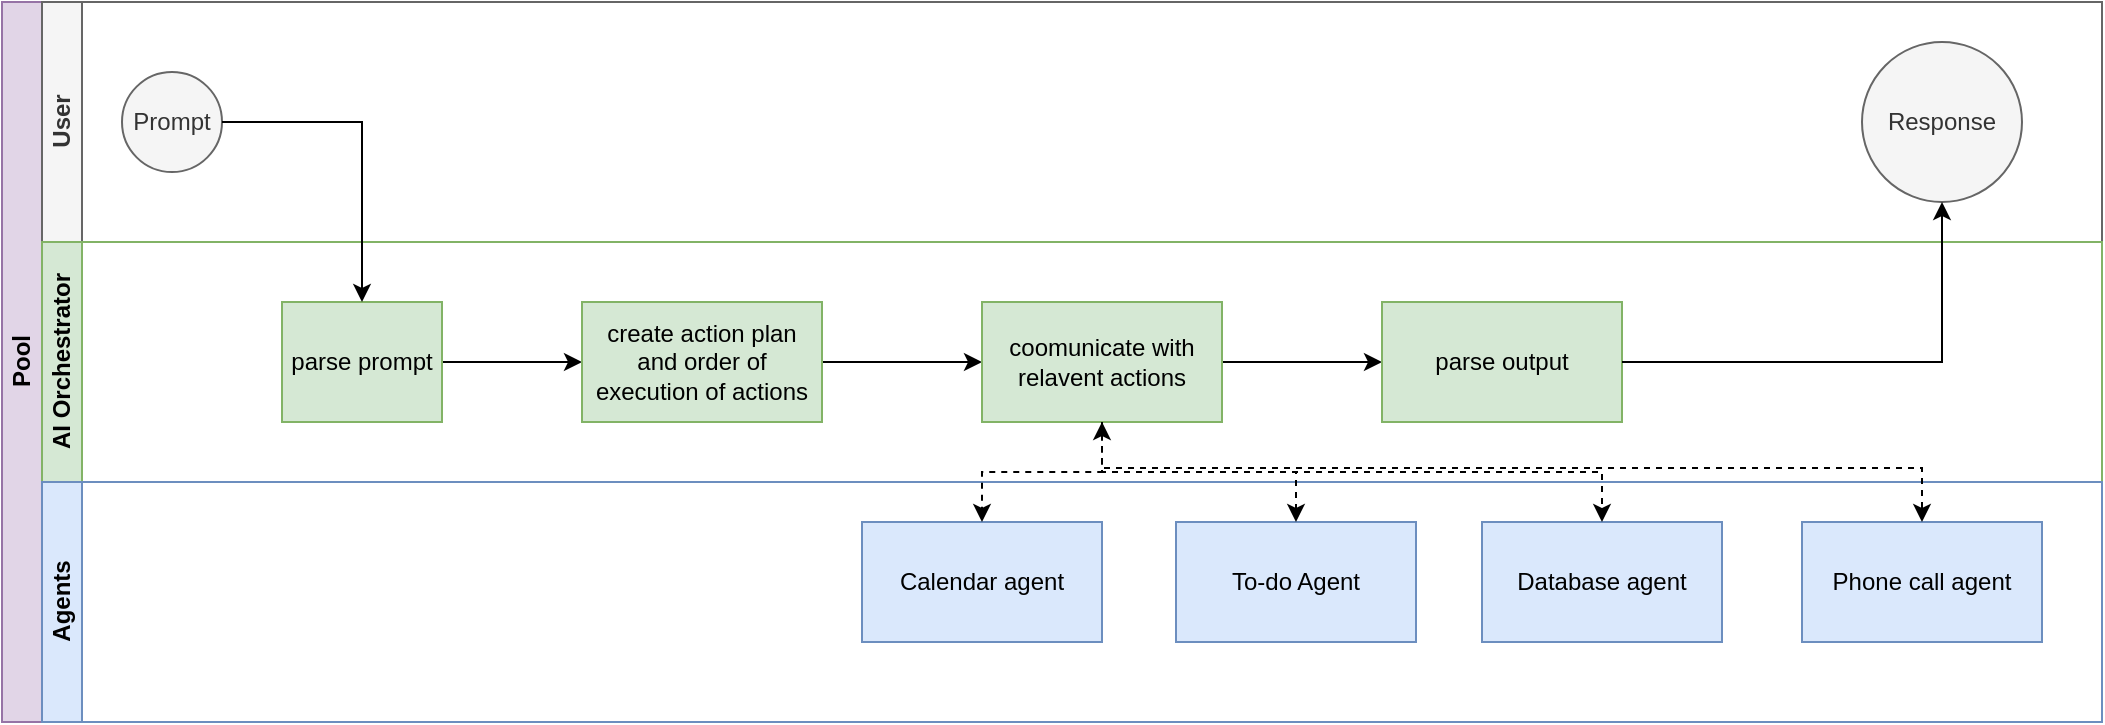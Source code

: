 <mxfile version="24.7.7">
  <diagram id="prtHgNgQTEPvFCAcTncT" name="Page-1">
    <mxGraphModel dx="1327" dy="840" grid="1" gridSize="10" guides="1" tooltips="1" connect="1" arrows="1" fold="1" page="1" pageScale="1" pageWidth="827" pageHeight="1169" math="0" shadow="0">
      <root>
        <mxCell id="0" />
        <mxCell id="1" parent="0" />
        <mxCell id="dNxyNK7c78bLwvsdeMH5-19" value="Pool" style="swimlane;html=1;childLayout=stackLayout;resizeParent=1;resizeParentMax=0;horizontal=0;startSize=20;horizontalStack=0;fillColor=#e1d5e7;strokeColor=#9673a6;" parent="1" vertex="1">
          <mxGeometry x="120" y="117" width="1050" height="360" as="geometry" />
        </mxCell>
        <mxCell id="dNxyNK7c78bLwvsdeMH5-20" value="User" style="swimlane;html=1;startSize=20;horizontal=0;fillColor=#f5f5f5;fontColor=#333333;strokeColor=#666666;" parent="dNxyNK7c78bLwvsdeMH5-19" vertex="1">
          <mxGeometry x="20" width="1030" height="120" as="geometry">
            <mxRectangle x="20" width="430" height="30" as="alternateBounds" />
          </mxGeometry>
        </mxCell>
        <mxCell id="dNxyNK7c78bLwvsdeMH5-23" value="Prompt" style="ellipse;whiteSpace=wrap;html=1;fillColor=#f5f5f5;fontColor=#333333;strokeColor=#666666;" parent="dNxyNK7c78bLwvsdeMH5-20" vertex="1">
          <mxGeometry x="40" y="35" width="50" height="50" as="geometry" />
        </mxCell>
        <mxCell id="1rqqADNqnDAcNqQcyDfe-16" value="Response" style="ellipse;whiteSpace=wrap;html=1;aspect=fixed;fillColor=#f5f5f5;fontColor=#333333;strokeColor=#666666;" vertex="1" parent="dNxyNK7c78bLwvsdeMH5-20">
          <mxGeometry x="910" y="20" width="80" height="80" as="geometry" />
        </mxCell>
        <mxCell id="dNxyNK7c78bLwvsdeMH5-21" value="AI Orchestrator" style="swimlane;html=1;startSize=20;horizontal=0;fillColor=#d5e8d4;strokeColor=#82b366;" parent="dNxyNK7c78bLwvsdeMH5-19" vertex="1">
          <mxGeometry x="20" y="120" width="1030" height="120" as="geometry" />
        </mxCell>
        <mxCell id="dNxyNK7c78bLwvsdeMH5-29" value="" style="edgeStyle=orthogonalEdgeStyle;rounded=0;orthogonalLoop=1;jettySize=auto;html=1;endArrow=classic;endFill=1;entryX=0;entryY=0.5;entryDx=0;entryDy=0;" parent="dNxyNK7c78bLwvsdeMH5-21" source="dNxyNK7c78bLwvsdeMH5-26" target="1rqqADNqnDAcNqQcyDfe-1" edge="1">
          <mxGeometry relative="1" as="geometry">
            <mxPoint x="260" y="60.0" as="targetPoint" />
          </mxGeometry>
        </mxCell>
        <mxCell id="dNxyNK7c78bLwvsdeMH5-26" value="parse prompt" style="rounded=0;whiteSpace=wrap;html=1;fontFamily=Helvetica;fontSize=12;align=center;fillColor=#d5e8d4;strokeColor=#82b366;" parent="dNxyNK7c78bLwvsdeMH5-21" vertex="1">
          <mxGeometry x="120" y="30" width="80" height="60" as="geometry" />
        </mxCell>
        <mxCell id="1rqqADNqnDAcNqQcyDfe-9" value="" style="edgeStyle=orthogonalEdgeStyle;rounded=0;orthogonalLoop=1;jettySize=auto;html=1;" edge="1" parent="dNxyNK7c78bLwvsdeMH5-21" source="1rqqADNqnDAcNqQcyDfe-1" target="1rqqADNqnDAcNqQcyDfe-8">
          <mxGeometry relative="1" as="geometry" />
        </mxCell>
        <mxCell id="1rqqADNqnDAcNqQcyDfe-1" value="create action plan and order of execution of actions" style="rounded=0;whiteSpace=wrap;html=1;fillColor=#d5e8d4;strokeColor=#82b366;" vertex="1" parent="dNxyNK7c78bLwvsdeMH5-21">
          <mxGeometry x="270" y="30" width="120" height="60" as="geometry" />
        </mxCell>
        <mxCell id="1rqqADNqnDAcNqQcyDfe-15" value="" style="edgeStyle=orthogonalEdgeStyle;rounded=0;orthogonalLoop=1;jettySize=auto;html=1;" edge="1" parent="dNxyNK7c78bLwvsdeMH5-21" source="1rqqADNqnDAcNqQcyDfe-8" target="1rqqADNqnDAcNqQcyDfe-14">
          <mxGeometry relative="1" as="geometry" />
        </mxCell>
        <mxCell id="1rqqADNqnDAcNqQcyDfe-8" value="coomunicate with relavent actions" style="rounded=0;whiteSpace=wrap;html=1;fillColor=#d5e8d4;strokeColor=#82b366;" vertex="1" parent="dNxyNK7c78bLwvsdeMH5-21">
          <mxGeometry x="470" y="30" width="120" height="60" as="geometry" />
        </mxCell>
        <mxCell id="1rqqADNqnDAcNqQcyDfe-14" value="parse output" style="rounded=0;whiteSpace=wrap;html=1;fillColor=#d5e8d4;strokeColor=#82b366;" vertex="1" parent="dNxyNK7c78bLwvsdeMH5-21">
          <mxGeometry x="670" y="30" width="120" height="60" as="geometry" />
        </mxCell>
        <mxCell id="dNxyNK7c78bLwvsdeMH5-22" value="Agents" style="swimlane;html=1;startSize=20;horizontal=0;fillColor=#dae8fc;strokeColor=#6c8ebf;" parent="dNxyNK7c78bLwvsdeMH5-19" vertex="1">
          <mxGeometry x="20" y="240" width="1030" height="120" as="geometry" />
        </mxCell>
        <mxCell id="1rqqADNqnDAcNqQcyDfe-7" value="To-do Agent" style="rounded=0;whiteSpace=wrap;html=1;fillColor=#dae8fc;strokeColor=#6c8ebf;" vertex="1" parent="dNxyNK7c78bLwvsdeMH5-22">
          <mxGeometry x="567" y="20" width="120" height="60" as="geometry" />
        </mxCell>
        <mxCell id="1rqqADNqnDAcNqQcyDfe-6" value="Database agent" style="rounded=0;whiteSpace=wrap;html=1;fillColor=#dae8fc;strokeColor=#6c8ebf;" vertex="1" parent="dNxyNK7c78bLwvsdeMH5-22">
          <mxGeometry x="720" y="20" width="120" height="60" as="geometry" />
        </mxCell>
        <mxCell id="dNxyNK7c78bLwvsdeMH5-25" value="" style="edgeStyle=orthogonalEdgeStyle;rounded=0;orthogonalLoop=1;jettySize=auto;html=1;entryX=0.5;entryY=0;entryDx=0;entryDy=0;" parent="dNxyNK7c78bLwvsdeMH5-19" source="dNxyNK7c78bLwvsdeMH5-23" target="dNxyNK7c78bLwvsdeMH5-26" edge="1">
          <mxGeometry relative="1" as="geometry">
            <mxPoint x="140" y="60.0" as="targetPoint" />
          </mxGeometry>
        </mxCell>
        <mxCell id="1rqqADNqnDAcNqQcyDfe-11" style="edgeStyle=orthogonalEdgeStyle;rounded=0;orthogonalLoop=1;jettySize=auto;html=1;dashed=1;" edge="1" parent="dNxyNK7c78bLwvsdeMH5-19" source="1rqqADNqnDAcNqQcyDfe-8" target="1rqqADNqnDAcNqQcyDfe-7">
          <mxGeometry relative="1" as="geometry" />
        </mxCell>
        <mxCell id="1rqqADNqnDAcNqQcyDfe-12" style="edgeStyle=orthogonalEdgeStyle;rounded=0;orthogonalLoop=1;jettySize=auto;html=1;entryX=0.5;entryY=0;entryDx=0;entryDy=0;exitX=0.5;exitY=1;exitDx=0;exitDy=0;dashed=1;" edge="1" parent="dNxyNK7c78bLwvsdeMH5-19" source="1rqqADNqnDAcNqQcyDfe-8" target="1rqqADNqnDAcNqQcyDfe-6">
          <mxGeometry relative="1" as="geometry" />
        </mxCell>
        <mxCell id="1rqqADNqnDAcNqQcyDfe-17" style="edgeStyle=orthogonalEdgeStyle;rounded=0;orthogonalLoop=1;jettySize=auto;html=1;" edge="1" parent="dNxyNK7c78bLwvsdeMH5-19" source="1rqqADNqnDAcNqQcyDfe-14" target="1rqqADNqnDAcNqQcyDfe-16">
          <mxGeometry relative="1" as="geometry" />
        </mxCell>
        <mxCell id="1rqqADNqnDAcNqQcyDfe-3" value="Calendar agent" style="rounded=0;whiteSpace=wrap;html=1;fillColor=#dae8fc;strokeColor=#6c8ebf;" vertex="1" parent="1">
          <mxGeometry x="550" y="377" width="120" height="60" as="geometry" />
        </mxCell>
        <mxCell id="1rqqADNqnDAcNqQcyDfe-5" value="Phone call agent" style="rounded=0;whiteSpace=wrap;html=1;fillColor=#dae8fc;strokeColor=#6c8ebf;" vertex="1" parent="1">
          <mxGeometry x="1020" y="377" width="120" height="60" as="geometry" />
        </mxCell>
        <mxCell id="1rqqADNqnDAcNqQcyDfe-10" style="edgeStyle=orthogonalEdgeStyle;rounded=0;orthogonalLoop=1;jettySize=auto;html=1;startArrow=classic;startFill=1;dashed=1;" edge="1" parent="1" source="1rqqADNqnDAcNqQcyDfe-8" target="1rqqADNqnDAcNqQcyDfe-3">
          <mxGeometry relative="1" as="geometry" />
        </mxCell>
        <mxCell id="1rqqADNqnDAcNqQcyDfe-13" style="edgeStyle=orthogonalEdgeStyle;rounded=0;orthogonalLoop=1;jettySize=auto;html=1;entryX=0.5;entryY=0;entryDx=0;entryDy=0;dashed=1;" edge="1" parent="1" source="1rqqADNqnDAcNqQcyDfe-8" target="1rqqADNqnDAcNqQcyDfe-5">
          <mxGeometry relative="1" as="geometry">
            <Array as="points">
              <mxPoint x="670" y="350" />
              <mxPoint x="1080" y="350" />
            </Array>
          </mxGeometry>
        </mxCell>
      </root>
    </mxGraphModel>
  </diagram>
</mxfile>
